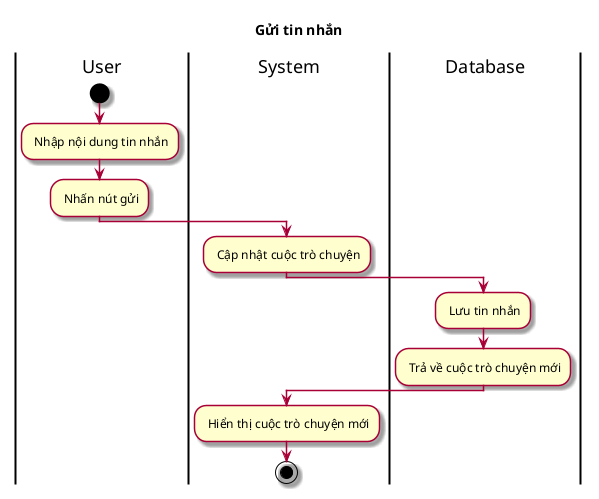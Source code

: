 @startuml ActGuiTinNhan

skin rose
title Gửi tin nhắn

|User|
start 
: Nhập nội dung tin nhắn;
: Nhấn nút gửi;
|System|
: Cập nhật cuộc trò chuyện;
|Database|
: Lưu tin nhắn;
: Trả về cuộc trò chuyện mới;
|System|
: Hiển thị cuộc trò chuyện mới;
stop
@enduml